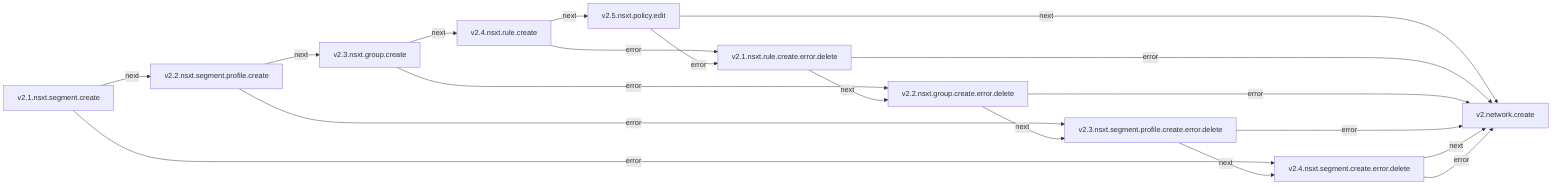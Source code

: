 graph LR
  v2.1.nsxt.segment.create -->|next| v2.2.nsxt.segment.profile.create
  v2.1.nsxt.segment.create -->|error| v2.4.nsxt.segment.create.error.delete
  v2.2.nsxt.segment.profile.create -->|next| v2.3.nsxt.group.create
  v2.2.nsxt.segment.profile.create -->|error| v2.3.nsxt.segment.profile.create.error.delete
  v2.3.nsxt.group.create -->|next| v2.4.nsxt.rule.create
  v2.3.nsxt.group.create -->|error| v2.2.nsxt.group.create.error.delete
  v2.4.nsxt.rule.create -->|next| v2.5.nsxt.policy.edit
  v2.4.nsxt.rule.create -->|error| v2.1.nsxt.rule.create.error.delete
  v2.5.nsxt.policy.edit -->|next| v2.network.create
  v2.5.nsxt.policy.edit -->|error| v2.1.nsxt.rule.create.error.delete
  v2.1.nsxt.rule.create.error.delete -->|next| v2.2.nsxt.group.create.error.delete
  v2.1.nsxt.rule.create.error.delete -->|error| v2.network.create
  v2.2.nsxt.group.create.error.delete -->|next| v2.3.nsxt.segment.profile.create.error.delete
  v2.2.nsxt.group.create.error.delete -->|error| v2.network.create
  v2.3.nsxt.segment.profile.create.error.delete -->|next| v2.4.nsxt.segment.create.error.delete
  v2.3.nsxt.segment.profile.create.error.delete -->|error| v2.network.create
  v2.4.nsxt.segment.create.error.delete -->|next| v2.network.create
  v2.4.nsxt.segment.create.error.delete -->|error| v2.network.create